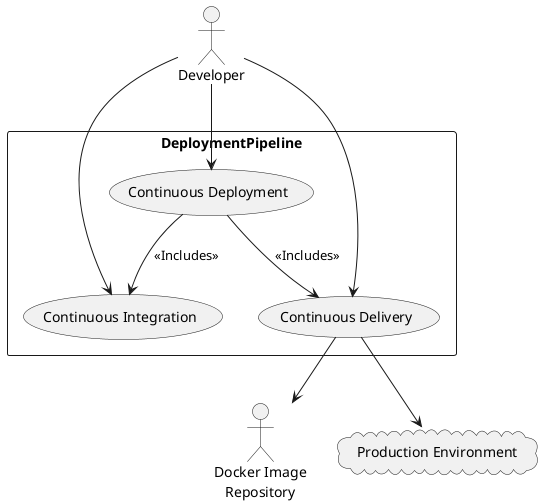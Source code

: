 @startuml UseCase_DeploymentPipeline

' Declaration
actor Developer
actor "Docker Image\n   Repository" as DIR
cloud "Production Environment" as PE

rectangle DeploymentPipeline {
  (Continuous Integration)
  (Continuous Delivery)
  (Continuous Deployment)
}

' Dependency
Developer --> (Continuous Integration)
Developer --> (Continuous Delivery)
Developer --> (Continuous Deployment)

(Continuous Delivery) --> DIR
(Continuous Delivery) --> PE

(Continuous Deployment) --> (Continuous Integration): <<Includes>>
(Continuous Deployment) --> (Continuous Delivery): <<Includes>>

@enduml

